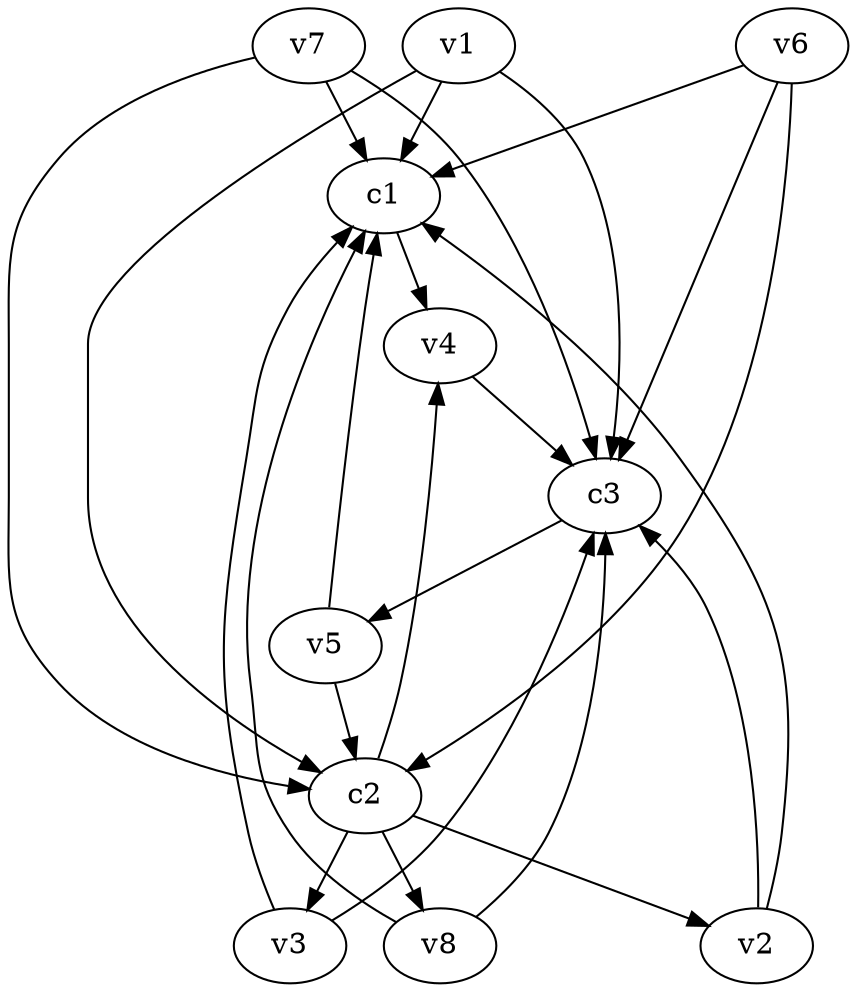 strict digraph  {
c1;
c2;
c3;
v1;
v2;
v3;
v4;
v5;
v6;
v7;
v8;
c1 -> v4  [weight=1];
c2 -> v8  [weight=1];
c2 -> v2  [weight=1];
c2 -> v4  [weight=1];
c2 -> v3  [weight=1];
c3 -> v5  [weight=1];
v1 -> c1  [weight=1];
v1 -> c2  [weight=1];
v1 -> c3  [weight=1];
v2 -> c3  [weight=1];
v2 -> c1  [weight=1];
v3 -> c3  [weight=1];
v3 -> c1  [weight=1];
v4 -> c3  [weight=1];
v5 -> c1  [weight=1];
v5 -> c2  [weight=1];
v6 -> c2  [weight=1];
v6 -> c1  [weight=1];
v6 -> c3  [weight=1];
v7 -> c3  [weight=1];
v7 -> c2  [weight=1];
v7 -> c1  [weight=1];
v8 -> c3  [weight=1];
v8 -> c1  [weight=1];
}
